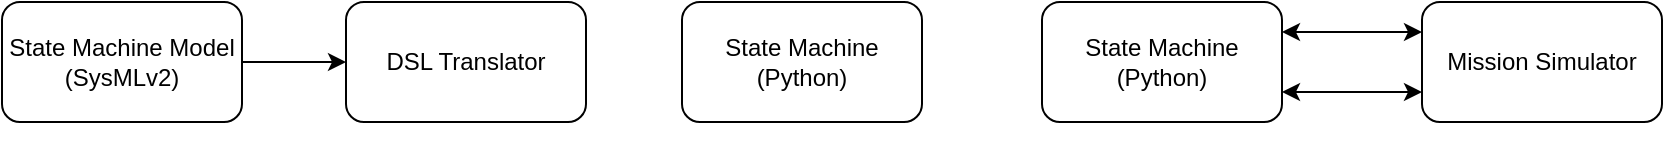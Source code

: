 <mxGraphModel dx="1051" dy="785" grid="0" gridSize="5" guides="1" tooltips="1" connect="1" arrows="1" fold="1" page="1" pageScale="1" pageWidth="1100" pageHeight="850" background="#ffffff"><root><mxCell id="0"/><mxCell id="1" parent="0"/><mxCell id="5" style="edgeStyle=orthogonalEdgeStyle;rounded=0;html=1;exitX=1;exitY=0.5;entryX=0;entryY=0.5;jettySize=auto;orthogonalLoop=1;" parent="1" source="2" target="3" edge="1"><mxGeometry relative="1" as="geometry"/></mxCell><mxCell id="2" value="&lt;div&gt;State Machine Model (&lt;span&gt;SysMLv2)&lt;/span&gt;&lt;/div&gt;" style="rounded=1;whiteSpace=wrap;html=1;" parent="1" vertex="1"><mxGeometry x="140" y="330" width="120" height="60" as="geometry"/></mxCell><mxCell id="3" value="DSL Translator" style="rounded=1;whiteSpace=wrap;html=1;" parent="1" vertex="1"><mxGeometry x="312" y="330" width="120" height="60" as="geometry"/></mxCell><mxCell id="4" value="State Machine (Python)" style="rounded=1;whiteSpace=wrap;html=1;" parent="1" vertex="1"><mxGeometry x="480" y="330" width="120" height="60" as="geometry"/></mxCell><mxCell id="7" style="edgeStyle=orthogonalEdgeStyle;rounded=0;html=1;exitX=0.5;exitY=1;entryX=0.5;entryY=1;jettySize=auto;orthogonalLoop=1;" parent="1" source="4" target="4" edge="1"><mxGeometry relative="1" as="geometry"/></mxCell><mxCell id="9" value="Mission Simulator" style="rounded=1;whiteSpace=wrap;html=1;" parent="1" vertex="1"><mxGeometry x="850" y="330" width="120" height="60" as="geometry"/></mxCell><mxCell id="21" style="edgeStyle=orthogonalEdgeStyle;rounded=0;html=1;exitX=1;exitY=0.25;entryX=0;entryY=0.25;startArrow=classic;startFill=1;jettySize=auto;orthogonalLoop=1;" parent="1" source="18" target="9" edge="1"><mxGeometry relative="1" as="geometry"/></mxCell><mxCell id="22" style="edgeStyle=orthogonalEdgeStyle;rounded=0;html=1;exitX=1;exitY=0.75;entryX=0;entryY=0.75;startArrow=classic;startFill=1;jettySize=auto;orthogonalLoop=1;" parent="1" source="18" target="9" edge="1"><mxGeometry relative="1" as="geometry"/></mxCell><mxCell id="18" value="State Machine (Python)" style="rounded=1;whiteSpace=wrap;html=1;" parent="1" vertex="1"><mxGeometry x="660" y="330" width="120" height="60" as="geometry"/></mxCell></root></mxGraphModel>